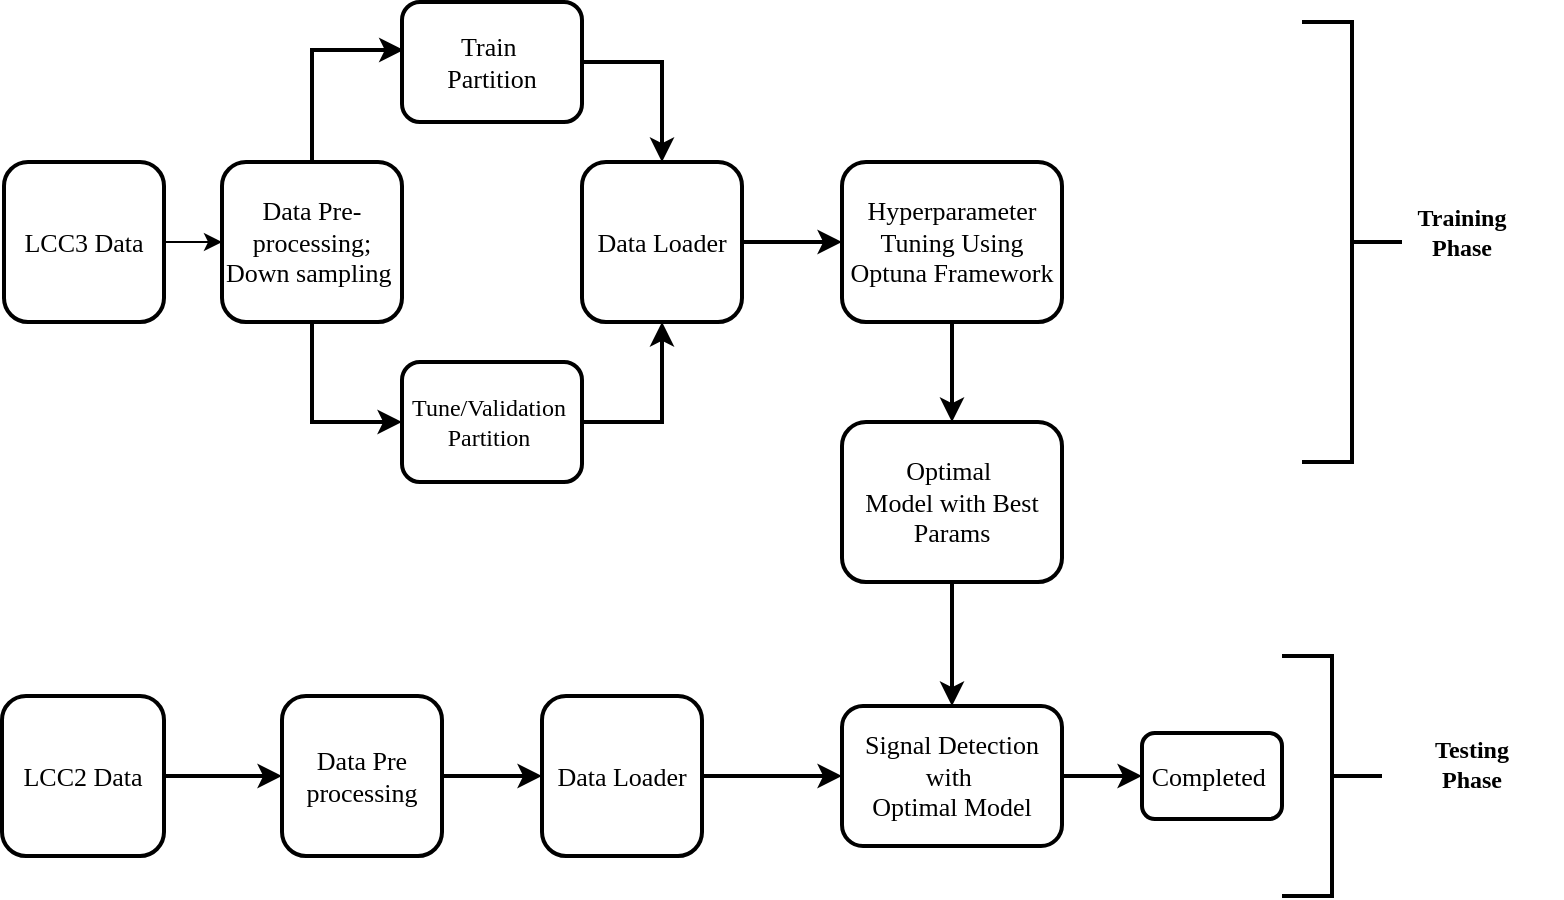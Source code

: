 <mxfile version="24.7.17">
  <diagram name="Page-1" id="wWUDP5Ra86qJHR5-_XWw">
    <mxGraphModel dx="1378" dy="756" grid="1" gridSize="10" guides="1" tooltips="1" connect="1" arrows="1" fold="1" page="1" pageScale="1" pageWidth="850" pageHeight="1100" math="0" shadow="0">
      <root>
        <mxCell id="0" />
        <mxCell id="1" parent="0" />
        <mxCell id="6giiZPO7tksoLsVMLiKN-14" value="" style="edgeStyle=orthogonalEdgeStyle;rounded=0;orthogonalLoop=1;jettySize=auto;html=1;" parent="1" source="6giiZPO7tksoLsVMLiKN-1" target="6giiZPO7tksoLsVMLiKN-10" edge="1">
          <mxGeometry relative="1" as="geometry" />
        </mxCell>
        <mxCell id="6giiZPO7tksoLsVMLiKN-1" value="&lt;font style=&quot;font-size: 13px;&quot; face=&quot;Times New Roman&quot;&gt;LCC3 Data&lt;/font&gt;" style="rounded=1;whiteSpace=wrap;html=1;strokeWidth=2;" parent="1" vertex="1">
          <mxGeometry x="51" y="280" width="80" height="80" as="geometry" />
        </mxCell>
        <mxCell id="6giiZPO7tksoLsVMLiKN-23" style="edgeStyle=orthogonalEdgeStyle;rounded=0;orthogonalLoop=1;jettySize=auto;html=1;entryX=0;entryY=0.5;entryDx=0;entryDy=0;strokeWidth=2;" parent="1" source="6giiZPO7tksoLsVMLiKN-2" target="6giiZPO7tksoLsVMLiKN-11" edge="1">
          <mxGeometry relative="1" as="geometry" />
        </mxCell>
        <mxCell id="6giiZPO7tksoLsVMLiKN-2" value="&lt;font style=&quot;font-size: 13px;&quot; face=&quot;Times New Roman&quot;&gt;LCC2 Data&lt;/font&gt;" style="rounded=1;whiteSpace=wrap;html=1;strokeWidth=2;" parent="1" vertex="1">
          <mxGeometry x="50" y="547" width="81" height="80" as="geometry" />
        </mxCell>
        <mxCell id="6giiZPO7tksoLsVMLiKN-20" style="edgeStyle=orthogonalEdgeStyle;rounded=0;orthogonalLoop=1;jettySize=auto;html=1;exitX=1;exitY=0.5;exitDx=0;exitDy=0;entryX=0.5;entryY=1;entryDx=0;entryDy=0;strokeWidth=2;" parent="1" source="6giiZPO7tksoLsVMLiKN-4" target="EIAzafCqBUq0tPbMudj8-2" edge="1">
          <mxGeometry relative="1" as="geometry" />
        </mxCell>
        <mxCell id="6giiZPO7tksoLsVMLiKN-4" value="&lt;font face=&quot;Times New Roman&quot;&gt;Tune/Validation&amp;nbsp;&lt;/font&gt;&lt;div&gt;&lt;font face=&quot;tB48FIlo-9j-NNcvJu-K&quot;&gt;Partition&amp;nbsp;&lt;/font&gt;&lt;/div&gt;" style="rounded=1;whiteSpace=wrap;html=1;strokeWidth=2;" parent="1" vertex="1">
          <mxGeometry x="250" y="380" width="90" height="60" as="geometry" />
        </mxCell>
        <mxCell id="6giiZPO7tksoLsVMLiKN-21" style="edgeStyle=orthogonalEdgeStyle;rounded=0;orthogonalLoop=1;jettySize=auto;html=1;exitX=1;exitY=0.5;exitDx=0;exitDy=0;entryX=0.5;entryY=0;entryDx=0;entryDy=0;strokeWidth=2;" parent="1" source="6giiZPO7tksoLsVMLiKN-5" target="EIAzafCqBUq0tPbMudj8-2" edge="1">
          <mxGeometry relative="1" as="geometry" />
        </mxCell>
        <mxCell id="6giiZPO7tksoLsVMLiKN-5" value="&lt;font style=&quot;font-size: 13px;&quot; face=&quot;Times New Roman&quot;&gt;Train&amp;nbsp;&lt;/font&gt;&lt;div style=&quot;font-size: 13px;&quot;&gt;&lt;font style=&quot;font-size: 13px;&quot; face=&quot;Hc_Z-ZXhXhyNfecrglkI&quot;&gt;Partition&lt;/font&gt;&lt;/div&gt;" style="rounded=1;whiteSpace=wrap;html=1;strokeWidth=2;" parent="1" vertex="1">
          <mxGeometry x="250" y="200" width="90" height="60" as="geometry" />
        </mxCell>
        <mxCell id="EIAzafCqBUq0tPbMudj8-7" style="edgeStyle=orthogonalEdgeStyle;rounded=0;orthogonalLoop=1;jettySize=auto;html=1;strokeWidth=2;" edge="1" parent="1" source="6giiZPO7tksoLsVMLiKN-6" target="6giiZPO7tksoLsVMLiKN-7">
          <mxGeometry relative="1" as="geometry" />
        </mxCell>
        <mxCell id="6giiZPO7tksoLsVMLiKN-6" value="&lt;font style=&quot;font-size: 13px;&quot; face=&quot;Times New Roman&quot;&gt;Hyperparameter Tuning Using Optuna Framework&lt;/font&gt;" style="rounded=1;whiteSpace=wrap;html=1;strokeWidth=2;" parent="1" vertex="1">
          <mxGeometry x="470" y="280" width="110" height="80" as="geometry" />
        </mxCell>
        <mxCell id="EIAzafCqBUq0tPbMudj8-6" style="edgeStyle=orthogonalEdgeStyle;rounded=0;orthogonalLoop=1;jettySize=auto;html=1;strokeWidth=2;" edge="1" parent="1" source="6giiZPO7tksoLsVMLiKN-7" target="6giiZPO7tksoLsVMLiKN-8">
          <mxGeometry relative="1" as="geometry" />
        </mxCell>
        <mxCell id="6giiZPO7tksoLsVMLiKN-7" value="&lt;font style=&quot;font-size: 13px;&quot; face=&quot;Times New Roman&quot;&gt;&lt;span style=&quot;background-color: initial;&quot;&gt;Optimal&amp;nbsp;&lt;/span&gt;&lt;/font&gt;&lt;div style=&quot;font-size: 13px;&quot;&gt;&lt;span style=&quot;background-color: initial;&quot;&gt;&lt;font style=&quot;font-size: 13px;&quot; face=&quot;n6LBv4bXzybxbB0YOc24&quot;&gt;Model with Best Params&lt;/font&gt;&lt;/span&gt;&lt;/div&gt;" style="rounded=1;whiteSpace=wrap;html=1;strokeWidth=2;" parent="1" vertex="1">
          <mxGeometry x="470" y="410" width="110" height="80" as="geometry" />
        </mxCell>
        <mxCell id="6giiZPO7tksoLsVMLiKN-25" style="edgeStyle=orthogonalEdgeStyle;rounded=0;orthogonalLoop=1;jettySize=auto;html=1;exitX=1;exitY=0.5;exitDx=0;exitDy=0;entryX=0;entryY=0.5;entryDx=0;entryDy=0;strokeWidth=2;" parent="1" source="6giiZPO7tksoLsVMLiKN-8" target="6giiZPO7tksoLsVMLiKN-9" edge="1">
          <mxGeometry relative="1" as="geometry" />
        </mxCell>
        <mxCell id="6giiZPO7tksoLsVMLiKN-8" value="&lt;font style=&quot;font-size: 13px;&quot; face=&quot;Times New Roman&quot;&gt;Signal Detection with&amp;nbsp;&lt;/font&gt;&lt;div&gt;&lt;font style=&quot;font-size: 13px;&quot; face=&quot;Times New Roman&quot;&gt;Optimal Model&lt;/font&gt;&lt;/div&gt;" style="rounded=1;whiteSpace=wrap;html=1;strokeWidth=2;" parent="1" vertex="1">
          <mxGeometry x="470" y="552" width="110" height="70" as="geometry" />
        </mxCell>
        <mxCell id="6giiZPO7tksoLsVMLiKN-9" value="&lt;font style=&quot;font-size: 13px;&quot; face=&quot;Times New Roman&quot;&gt;Completed&amp;nbsp;&lt;/font&gt;" style="rounded=1;whiteSpace=wrap;html=1;strokeWidth=2;" parent="1" vertex="1">
          <mxGeometry x="620" y="565.5" width="70" height="43" as="geometry" />
        </mxCell>
        <mxCell id="6giiZPO7tksoLsVMLiKN-19" style="edgeStyle=orthogonalEdgeStyle;rounded=0;orthogonalLoop=1;jettySize=auto;html=1;exitX=0.5;exitY=1;exitDx=0;exitDy=0;entryX=0;entryY=0.5;entryDx=0;entryDy=0;strokeWidth=2;" parent="1" source="6giiZPO7tksoLsVMLiKN-10" target="6giiZPO7tksoLsVMLiKN-4" edge="1">
          <mxGeometry relative="1" as="geometry" />
        </mxCell>
        <mxCell id="6giiZPO7tksoLsVMLiKN-10" value="&lt;font style=&quot;font-size: 13px;&quot; face=&quot;Times New Roman&quot;&gt;Data Pre-processing; Down sampling&amp;nbsp;&lt;/font&gt;" style="rounded=1;whiteSpace=wrap;html=1;strokeWidth=2;" parent="1" vertex="1">
          <mxGeometry x="160" y="280" width="90" height="80" as="geometry" />
        </mxCell>
        <mxCell id="6giiZPO7tksoLsVMLiKN-24" style="edgeStyle=orthogonalEdgeStyle;rounded=0;orthogonalLoop=1;jettySize=auto;html=1;exitX=1;exitY=0.5;exitDx=0;exitDy=0;entryX=0;entryY=0.5;entryDx=0;entryDy=0;strokeWidth=2;" parent="1" source="6giiZPO7tksoLsVMLiKN-11" target="EIAzafCqBUq0tPbMudj8-4" edge="1">
          <mxGeometry relative="1" as="geometry" />
        </mxCell>
        <mxCell id="6giiZPO7tksoLsVMLiKN-11" value="&lt;font style=&quot;font-size: 13px;&quot; face=&quot;Times New Roman&quot;&gt;Data Pre&lt;/font&gt;&lt;div&gt;&lt;font style=&quot;font-size: 13px;&quot; face=&quot;Times New Roman&quot;&gt;processing&lt;/font&gt;&lt;/div&gt;" style="rounded=1;whiteSpace=wrap;html=1;strokeWidth=2;" parent="1" vertex="1">
          <mxGeometry x="190" y="547" width="80" height="80" as="geometry" />
        </mxCell>
        <mxCell id="6giiZPO7tksoLsVMLiKN-16" style="edgeStyle=orthogonalEdgeStyle;rounded=0;orthogonalLoop=1;jettySize=auto;html=1;exitX=0.5;exitY=0;exitDx=0;exitDy=0;entryX=0.009;entryY=0.4;entryDx=0;entryDy=0;entryPerimeter=0;strokeWidth=2;" parent="1" source="6giiZPO7tksoLsVMLiKN-10" target="6giiZPO7tksoLsVMLiKN-5" edge="1">
          <mxGeometry relative="1" as="geometry" />
        </mxCell>
        <mxCell id="6giiZPO7tksoLsVMLiKN-28" value="" style="strokeWidth=2;html=1;shape=mxgraph.flowchart.annotation_2;align=left;labelPosition=right;pointerEvents=1;rotation=-180;" parent="1" vertex="1">
          <mxGeometry x="700" y="210" width="50" height="220" as="geometry" />
        </mxCell>
        <mxCell id="6giiZPO7tksoLsVMLiKN-29" value="" style="strokeWidth=2;html=1;shape=mxgraph.flowchart.annotation_2;align=left;labelPosition=right;pointerEvents=1;rotation=-180;" parent="1" vertex="1">
          <mxGeometry x="690" y="527" width="50" height="120" as="geometry" />
        </mxCell>
        <mxCell id="6giiZPO7tksoLsVMLiKN-30" value="&lt;font face=&quot;Times New Roman&quot;&gt;Training&lt;/font&gt;&lt;div&gt;&lt;font face=&quot;U-fxvWL695rpA6GAUsWP&quot;&gt;Phase&lt;/font&gt;&lt;/div&gt;" style="text;strokeColor=none;align=center;fillColor=none;html=1;verticalAlign=middle;whiteSpace=wrap;rounded=0;fontStyle=1" parent="1" vertex="1">
          <mxGeometry x="750" y="300" width="60" height="30" as="geometry" />
        </mxCell>
        <mxCell id="6giiZPO7tksoLsVMLiKN-31" value="&lt;div&gt;&lt;font face=&quot;Times New Roman&quot;&gt;Testing&lt;/font&gt;&lt;/div&gt;&lt;div&gt;&lt;font face=&quot;Times New Roman&quot;&gt;Phase&lt;/font&gt;&lt;/div&gt;" style="text;strokeColor=none;align=center;fillColor=none;html=1;verticalAlign=middle;whiteSpace=wrap;rounded=0;fontStyle=1" parent="1" vertex="1">
          <mxGeometry x="740" y="565.5" width="90" height="30" as="geometry" />
        </mxCell>
        <mxCell id="EIAzafCqBUq0tPbMudj8-3" value="" style="edgeStyle=orthogonalEdgeStyle;rounded=0;orthogonalLoop=1;jettySize=auto;html=1;strokeWidth=2;" edge="1" parent="1" source="EIAzafCqBUq0tPbMudj8-2" target="6giiZPO7tksoLsVMLiKN-6">
          <mxGeometry relative="1" as="geometry" />
        </mxCell>
        <mxCell id="EIAzafCqBUq0tPbMudj8-2" value="&lt;font style=&quot;font-size: 13px;&quot; face=&quot;Times New Roman&quot;&gt;Data Loader&lt;/font&gt;" style="rounded=1;whiteSpace=wrap;html=1;strokeWidth=2;" vertex="1" parent="1">
          <mxGeometry x="340" y="280" width="80" height="80" as="geometry" />
        </mxCell>
        <mxCell id="EIAzafCqBUq0tPbMudj8-5" style="edgeStyle=orthogonalEdgeStyle;rounded=0;orthogonalLoop=1;jettySize=auto;html=1;entryX=0;entryY=0.5;entryDx=0;entryDy=0;strokeWidth=2;" edge="1" parent="1" source="EIAzafCqBUq0tPbMudj8-4" target="6giiZPO7tksoLsVMLiKN-8">
          <mxGeometry relative="1" as="geometry" />
        </mxCell>
        <mxCell id="EIAzafCqBUq0tPbMudj8-4" value="&lt;font style=&quot;font-size: 13px;&quot; face=&quot;Times New Roman&quot;&gt;Data Loader&lt;/font&gt;" style="rounded=1;whiteSpace=wrap;html=1;strokeWidth=2;" vertex="1" parent="1">
          <mxGeometry x="320" y="547" width="80" height="80" as="geometry" />
        </mxCell>
      </root>
    </mxGraphModel>
  </diagram>
</mxfile>
